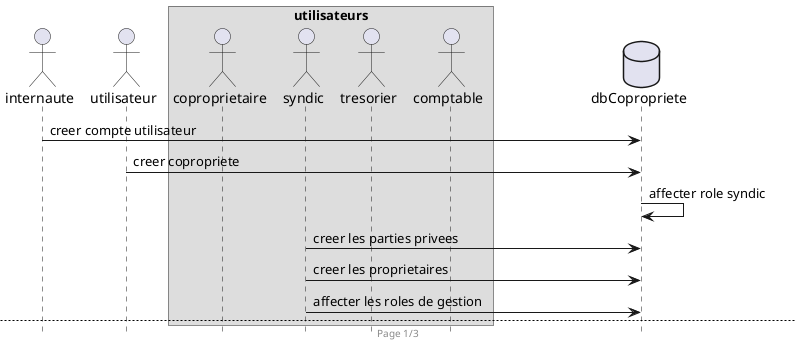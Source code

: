 @startuml Copropriete
hide footbox
footer Page %page%/%lastpage%
actor internaute
actor utilisateur
box utilisateurs
actor coproprietaire
actor syndic
actor tresorier
actor comptable
end box
database dbCopropriete
internaute -> dbCopropriete : creer compte utilisateur
utilisateur -> dbCopropriete : creer copropriete
dbCopropriete -> dbCopropriete : affecter role syndic
syndic -> dbCopropriete : creer les parties privees
syndic -> dbCopropriete : creer les proprietaires
syndic -> dbCopropriete : affecter les roles de gestion
newpage
dbCopropriete -> dbCopropriete : generer les cotisations\nmensuelles a encaisser
coproprietaire -> dbCopropriete : saisir les versements
comptable -> dbCopropriete : saisir les versements
dbCopropriete -> tresorier : versements a valider
tresorier -> dbCopropriete : valider les versements
dbCopropriete -> coproprietaire : versement valide
comptable -> dbCopropriete : saisir les decaissements
dbCopropriete -> tresorier : decaissements a valider
tresorier -> dbCopropriete : valider les decaissements
comptable -> dbCopropriete : saisir les factures
comptable -> dbCopropriete : saisir les cotisations\nexceptionnelles a encaisser
newpage
coproprietaire <-> dbCopropriete : consulter sa propre\nsituation
coproprietaire <-> dbCopropriete : consulter situation\ncopropriete
comptable -> dbCopropriete : cloturer un exercice
dbCopropriete -> dbCopropriete : calculer le resultat\nde l'exercice
comptable -> dbCopropriete : ouvrir un nouveau exercice
dbCopropriete -> dbCopropriete : reporter les soldes des\ncomptes du bilan
coproprietaire -> dbCopropriete : mettre en location
coproprietaire -> dbCopropriete : mettre en vente
internaute <- dbCopropriete : disponibles pour location/vente
@enduml